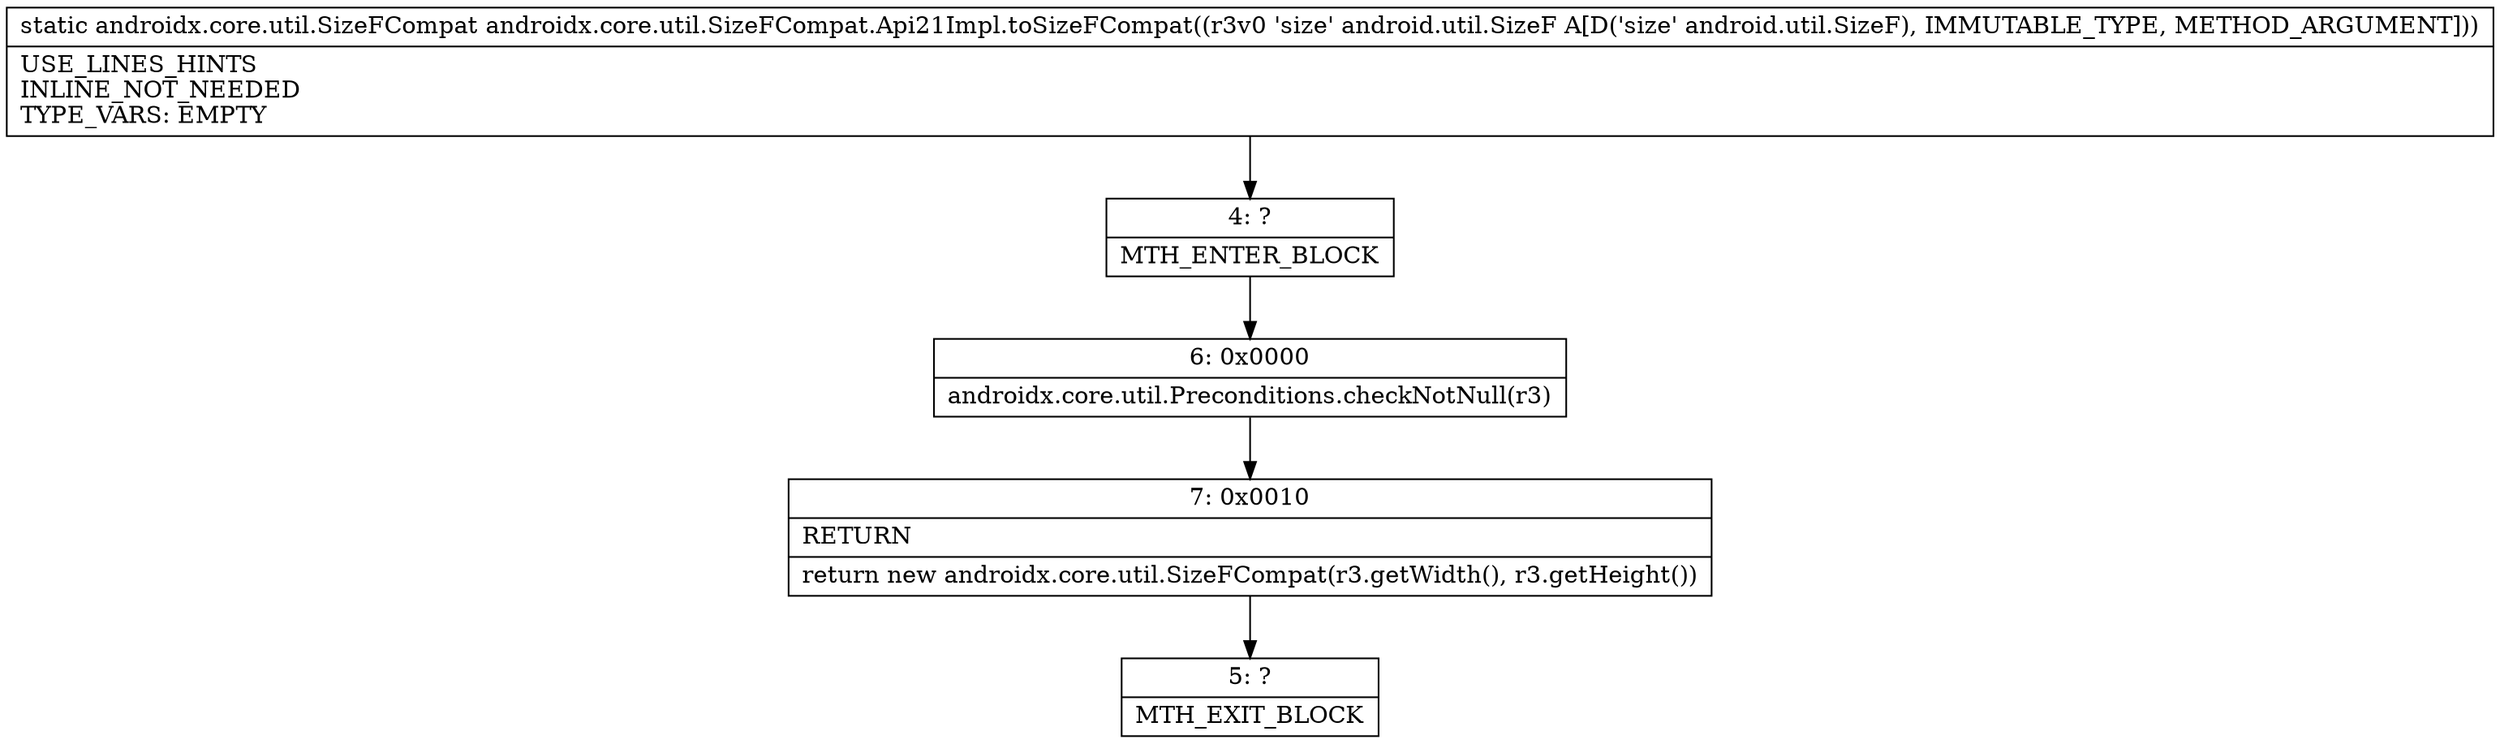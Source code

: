 digraph "CFG forandroidx.core.util.SizeFCompat.Api21Impl.toSizeFCompat(Landroid\/util\/SizeF;)Landroidx\/core\/util\/SizeFCompat;" {
Node_4 [shape=record,label="{4\:\ ?|MTH_ENTER_BLOCK\l}"];
Node_6 [shape=record,label="{6\:\ 0x0000|androidx.core.util.Preconditions.checkNotNull(r3)\l}"];
Node_7 [shape=record,label="{7\:\ 0x0010|RETURN\l|return new androidx.core.util.SizeFCompat(r3.getWidth(), r3.getHeight())\l}"];
Node_5 [shape=record,label="{5\:\ ?|MTH_EXIT_BLOCK\l}"];
MethodNode[shape=record,label="{static androidx.core.util.SizeFCompat androidx.core.util.SizeFCompat.Api21Impl.toSizeFCompat((r3v0 'size' android.util.SizeF A[D('size' android.util.SizeF), IMMUTABLE_TYPE, METHOD_ARGUMENT]))  | USE_LINES_HINTS\lINLINE_NOT_NEEDED\lTYPE_VARS: EMPTY\l}"];
MethodNode -> Node_4;Node_4 -> Node_6;
Node_6 -> Node_7;
Node_7 -> Node_5;
}

